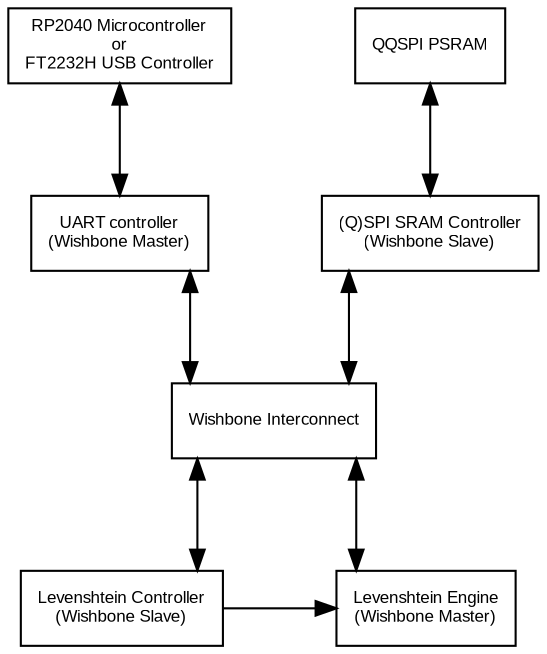 digraph design {
    splines=ortho;
    nodesep=0.75;
    ranksep=0.75;

    node [ fontname="arial" fontsize="8" shape="rect" ];
    edge [ fontname="arial" fontsize="8" ];

    subgraph external {
        rank=same;

        rp2040 [ label="RP2040 Microcontroller\nor\nFT2232H USB Controller" ];
        psram [ label="QQSPI PSRAM" ];
    }

    subgraph external_to_wb {
        rank=same;

        uart_to_wb [ label="UART controller\n(Wishbone Master)" ];
        wb_to_qspi_sram [ label="(Q)SPI SRAM Controller\n(Wishbone Slave)"]
    }

    subgraph interconnect {
        rank=same;

        interconnect [ label="Wishbone Interconnect" ];
    }

    subgraph engine {
        rank=same;

        controller [ label="Levenshtein Controller\n(Wishbone Slave)" ];
        engine [ label="Levenshtein Engine\n(Wishbone Master)" ];
    }

    rp2040 -> uart_to_wb [ dir="both" ];
    uart_to_wb -> interconnect [ dir="both" ];
    interconnect -> wb_to_qspi_sram [dir="both" ];
    wb_to_qspi_sram -> psram [ dir="both" ];
    interconnect -> controller [ dir="both" ];
    interconnect -> engine [ dir="both" ];
    controller -> engine;
}